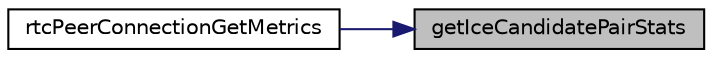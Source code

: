 digraph "getIceCandidatePairStats"
{
 // LATEX_PDF_SIZE
  edge [fontname="Helvetica",fontsize="10",labelfontname="Helvetica",labelfontsize="10"];
  node [fontname="Helvetica",fontsize="10",shape=record];
  rankdir="RL";
  Node1 [label="getIceCandidatePairStats",height=0.2,width=0.4,color="black", fillcolor="grey75", style="filled", fontcolor="black",tooltip="Get specific ICE candidate pair stats."];
  Node1 -> Node2 [dir="back",color="midnightblue",fontsize="10",style="solid",fontname="Helvetica"];
  Node2 [label="rtcPeerConnectionGetMetrics",height=0.2,width=0.4,color="black", fillcolor="white", style="filled",URL="$group__PublicMemberFunctions.html#ga469e0f69e03630ad5b03d8921afd62be",tooltip="Get the relevant/all metrics based on the RTCStatsType field. This does not include any signaling rel..."];
}
